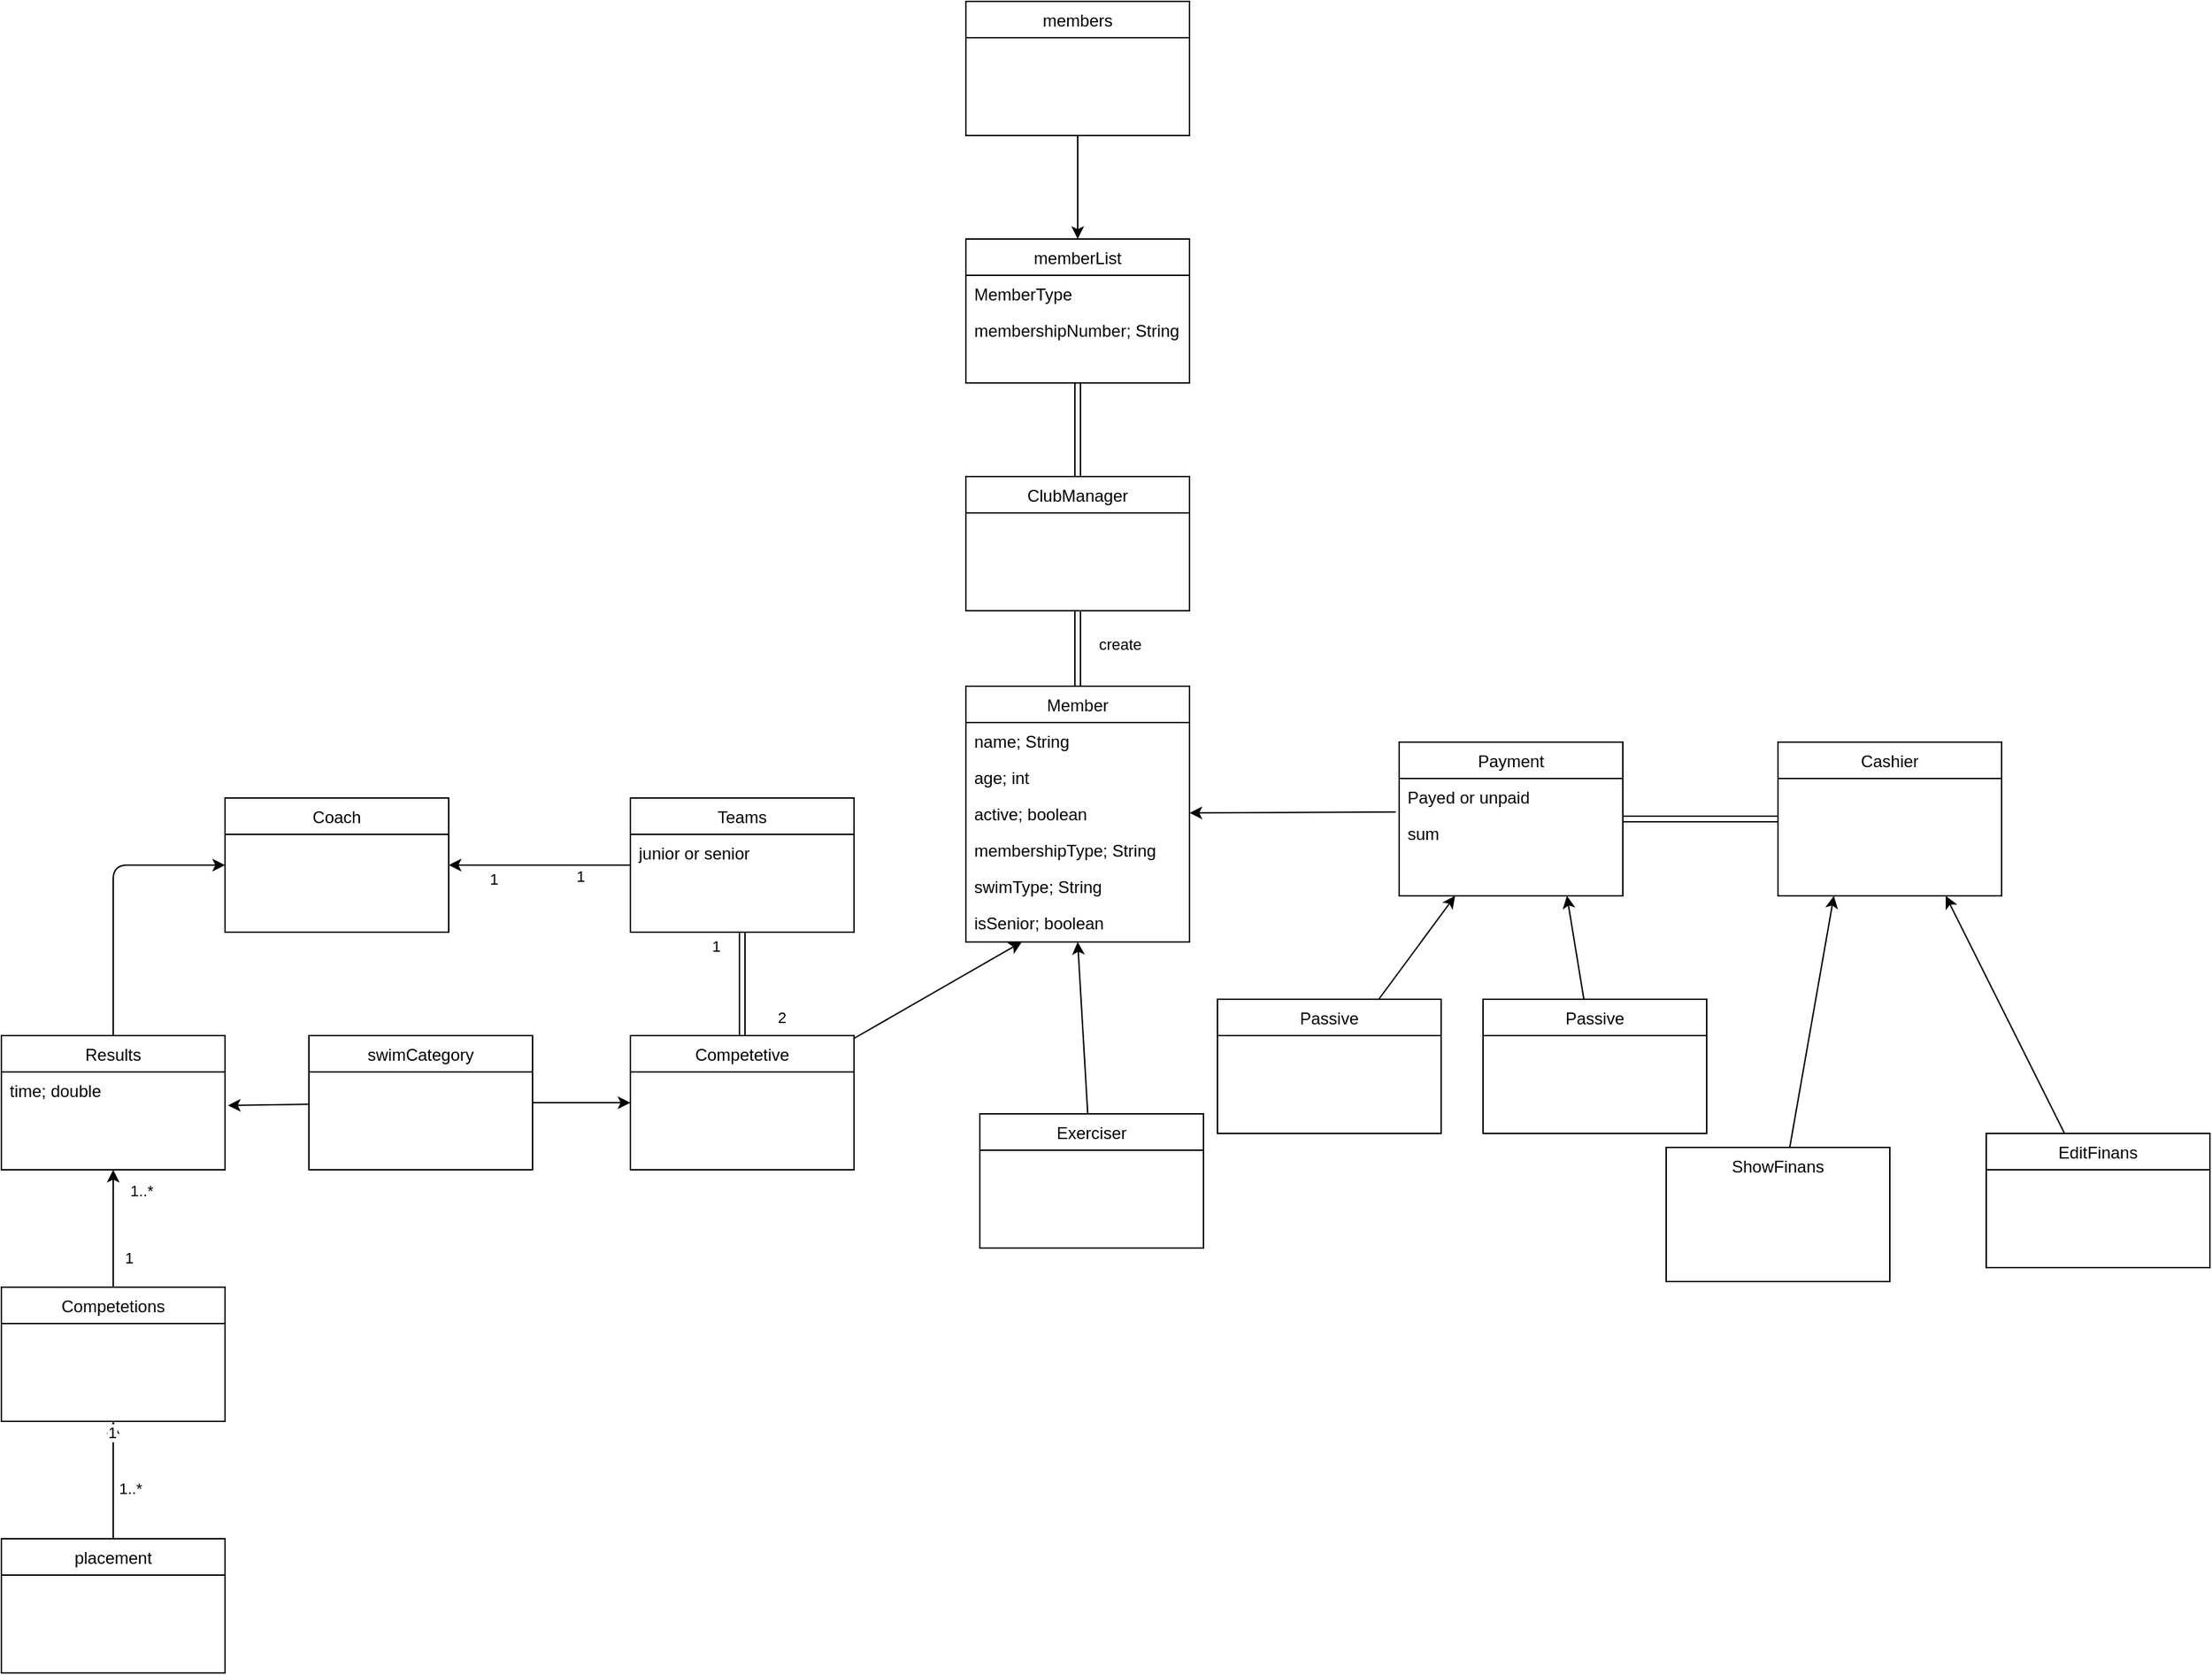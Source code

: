 <mxfile version="20.6.0" type="github">
  <diagram id="C5RBs43oDa-KdzZeNtuy" name="Page-1">
    <mxGraphModel dx="2178" dy="2090" grid="1" gridSize="10" guides="1" tooltips="1" connect="1" arrows="1" fold="1" page="1" pageScale="1" pageWidth="827" pageHeight="1169" math="0" shadow="0">
      <root>
        <mxCell id="WIyWlLk6GJQsqaUBKTNV-0" />
        <mxCell id="WIyWlLk6GJQsqaUBKTNV-1" parent="WIyWlLk6GJQsqaUBKTNV-0" />
        <mxCell id="PdugD3EPtKXio4C6VVR0-122" style="edgeStyle=none;shape=link;rounded=1;orthogonalLoop=1;jettySize=auto;html=1;entryX=0.5;entryY=1;entryDx=0;entryDy=0;" edge="1" parent="WIyWlLk6GJQsqaUBKTNV-1" source="cX0niRZGGtiStosXV-TN-9" target="PdugD3EPtKXio4C6VVR0-0">
          <mxGeometry relative="1" as="geometry" />
        </mxCell>
        <mxCell id="PdugD3EPtKXio4C6VVR0-138" value="create" style="edgeLabel;html=1;align=center;verticalAlign=middle;resizable=0;points=[];" vertex="1" connectable="0" parent="PdugD3EPtKXio4C6VVR0-122">
          <mxGeometry x="0.164" y="1" relative="1" as="geometry">
            <mxPoint x="31" y="1" as="offset" />
          </mxGeometry>
        </mxCell>
        <mxCell id="cX0niRZGGtiStosXV-TN-9" value="Member" style="swimlane;fontStyle=0;align=center;verticalAlign=top;childLayout=stackLayout;horizontal=1;startSize=26;horizontalStack=0;resizeParent=1;resizeLast=0;collapsible=1;marginBottom=0;rounded=0;shadow=0;strokeWidth=1;" parent="WIyWlLk6GJQsqaUBKTNV-1" vertex="1">
          <mxGeometry x="580" y="-530" width="160" height="183" as="geometry">
            <mxRectangle x="70" y="280" width="160" height="26" as="alternateBounds" />
          </mxGeometry>
        </mxCell>
        <mxCell id="cX0niRZGGtiStosXV-TN-10" value="name; String" style="text;align=left;verticalAlign=top;spacingLeft=4;spacingRight=4;overflow=hidden;rotatable=0;points=[[0,0.5],[1,0.5]];portConstraint=eastwest;" parent="cX0niRZGGtiStosXV-TN-9" vertex="1">
          <mxGeometry y="26" width="160" height="26" as="geometry" />
        </mxCell>
        <mxCell id="PdugD3EPtKXio4C6VVR0-20" value="age; int" style="text;align=left;verticalAlign=top;spacingLeft=4;spacingRight=4;overflow=hidden;rotatable=0;points=[[0,0.5],[1,0.5]];portConstraint=eastwest;" vertex="1" parent="cX0niRZGGtiStosXV-TN-9">
          <mxGeometry y="52" width="160" height="26" as="geometry" />
        </mxCell>
        <mxCell id="PdugD3EPtKXio4C6VVR0-21" value="active; boolean" style="text;align=left;verticalAlign=top;spacingLeft=4;spacingRight=4;overflow=hidden;rotatable=0;points=[[0,0.5],[1,0.5]];portConstraint=eastwest;" vertex="1" parent="cX0niRZGGtiStosXV-TN-9">
          <mxGeometry y="78" width="160" height="26" as="geometry" />
        </mxCell>
        <mxCell id="PdugD3EPtKXio4C6VVR0-23" value="membershipType; String" style="text;align=left;verticalAlign=top;spacingLeft=4;spacingRight=4;overflow=hidden;rotatable=0;points=[[0,0.5],[1,0.5]];portConstraint=eastwest;" vertex="1" parent="cX0niRZGGtiStosXV-TN-9">
          <mxGeometry y="104" width="160" height="26" as="geometry" />
        </mxCell>
        <mxCell id="PdugD3EPtKXio4C6VVR0-24" value="swimType; String" style="text;align=left;verticalAlign=top;spacingLeft=4;spacingRight=4;overflow=hidden;rotatable=0;points=[[0,0.5],[1,0.5]];portConstraint=eastwest;" vertex="1" parent="cX0niRZGGtiStosXV-TN-9">
          <mxGeometry y="130" width="160" height="26" as="geometry" />
        </mxCell>
        <mxCell id="PdugD3EPtKXio4C6VVR0-147" value="isSenior; boolean" style="text;align=left;verticalAlign=top;spacingLeft=4;spacingRight=4;overflow=hidden;rotatable=0;points=[[0,0.5],[1,0.5]];portConstraint=eastwest;" vertex="1" parent="cX0niRZGGtiStosXV-TN-9">
          <mxGeometry y="156" width="160" height="26" as="geometry" />
        </mxCell>
        <mxCell id="PdugD3EPtKXio4C6VVR0-123" style="edgeStyle=none;shape=link;rounded=1;orthogonalLoop=1;jettySize=auto;html=1;entryX=0.5;entryY=1;entryDx=0;entryDy=0;" edge="1" parent="WIyWlLk6GJQsqaUBKTNV-1" source="PdugD3EPtKXio4C6VVR0-0" target="PdugD3EPtKXio4C6VVR0-101">
          <mxGeometry relative="1" as="geometry" />
        </mxCell>
        <mxCell id="PdugD3EPtKXio4C6VVR0-0" value="ClubManager" style="swimlane;fontStyle=0;align=center;verticalAlign=top;childLayout=stackLayout;horizontal=1;startSize=26;horizontalStack=0;resizeParent=1;resizeLast=0;collapsible=1;marginBottom=0;rounded=0;shadow=0;strokeWidth=1;" vertex="1" parent="WIyWlLk6GJQsqaUBKTNV-1">
          <mxGeometry x="580" y="-680" width="160" height="96" as="geometry">
            <mxRectangle x="320" y="-900" width="160" height="26" as="alternateBounds" />
          </mxGeometry>
        </mxCell>
        <mxCell id="PdugD3EPtKXio4C6VVR0-5" value="Coach" style="swimlane;fontStyle=0;align=center;verticalAlign=top;childLayout=stackLayout;horizontal=1;startSize=26;horizontalStack=0;resizeParent=1;resizeLast=0;collapsible=1;marginBottom=0;rounded=0;shadow=0;strokeWidth=1;" vertex="1" parent="WIyWlLk6GJQsqaUBKTNV-1">
          <mxGeometry x="50" y="-450" width="160" height="96" as="geometry">
            <mxRectangle x="80" y="-900" width="160" height="26" as="alternateBounds" />
          </mxGeometry>
        </mxCell>
        <mxCell id="PdugD3EPtKXio4C6VVR0-10" value="Cashier" style="swimlane;fontStyle=0;align=center;verticalAlign=top;childLayout=stackLayout;horizontal=1;startSize=26;horizontalStack=0;resizeParent=1;resizeLast=0;collapsible=1;marginBottom=0;rounded=0;shadow=0;strokeWidth=1;" vertex="1" parent="WIyWlLk6GJQsqaUBKTNV-1">
          <mxGeometry x="1161" y="-490" width="160" height="110" as="geometry">
            <mxRectangle x="560" y="-900" width="160" height="26" as="alternateBounds" />
          </mxGeometry>
        </mxCell>
        <mxCell id="PdugD3EPtKXio4C6VVR0-116" style="edgeStyle=none;rounded=1;orthogonalLoop=1;jettySize=auto;html=1;entryX=0.25;entryY=1;entryDx=0;entryDy=0;" edge="1" parent="WIyWlLk6GJQsqaUBKTNV-1" source="PdugD3EPtKXio4C6VVR0-91" target="cX0niRZGGtiStosXV-TN-9">
          <mxGeometry relative="1" as="geometry" />
        </mxCell>
        <mxCell id="PdugD3EPtKXio4C6VVR0-167" style="edgeStyle=none;shape=link;rounded=1;orthogonalLoop=1;jettySize=auto;html=1;entryX=0.5;entryY=1;entryDx=0;entryDy=0;" edge="1" parent="WIyWlLk6GJQsqaUBKTNV-1" source="PdugD3EPtKXio4C6VVR0-91" target="PdugD3EPtKXio4C6VVR0-152">
          <mxGeometry relative="1" as="geometry" />
        </mxCell>
        <mxCell id="PdugD3EPtKXio4C6VVR0-182" value="2" style="edgeLabel;html=1;align=center;verticalAlign=middle;resizable=0;points=[];" vertex="1" connectable="0" parent="PdugD3EPtKXio4C6VVR0-167">
          <mxGeometry x="-0.737" relative="1" as="geometry">
            <mxPoint x="28" y="-4" as="offset" />
          </mxGeometry>
        </mxCell>
        <mxCell id="PdugD3EPtKXio4C6VVR0-183" value="1" style="edgeLabel;html=1;align=center;verticalAlign=middle;resizable=0;points=[];" vertex="1" connectable="0" parent="PdugD3EPtKXio4C6VVR0-167">
          <mxGeometry x="0.742" y="4" relative="1" as="geometry">
            <mxPoint x="-15" as="offset" />
          </mxGeometry>
        </mxCell>
        <mxCell id="PdugD3EPtKXio4C6VVR0-91" value="Competetive" style="swimlane;fontStyle=0;align=center;verticalAlign=top;childLayout=stackLayout;horizontal=1;startSize=26;horizontalStack=0;resizeParent=1;resizeLast=0;collapsible=1;marginBottom=0;rounded=0;shadow=0;strokeWidth=1;" vertex="1" parent="WIyWlLk6GJQsqaUBKTNV-1">
          <mxGeometry x="340" y="-280" width="160" height="96" as="geometry">
            <mxRectangle x="80" y="-900" width="160" height="26" as="alternateBounds" />
          </mxGeometry>
        </mxCell>
        <mxCell id="PdugD3EPtKXio4C6VVR0-207" style="edgeStyle=none;rounded=1;orthogonalLoop=1;jettySize=auto;html=1;entryX=0.25;entryY=1;entryDx=0;entryDy=0;" edge="1" parent="WIyWlLk6GJQsqaUBKTNV-1" source="PdugD3EPtKXio4C6VVR0-92" target="PdugD3EPtKXio4C6VVR0-94">
          <mxGeometry relative="1" as="geometry" />
        </mxCell>
        <mxCell id="PdugD3EPtKXio4C6VVR0-92" value="Passive" style="swimlane;fontStyle=0;align=center;verticalAlign=top;childLayout=stackLayout;horizontal=1;startSize=26;horizontalStack=0;resizeParent=1;resizeLast=0;collapsible=1;marginBottom=0;rounded=0;shadow=0;strokeWidth=1;" vertex="1" parent="WIyWlLk6GJQsqaUBKTNV-1">
          <mxGeometry x="760" y="-306" width="160" height="96" as="geometry">
            <mxRectangle x="80" y="-900" width="160" height="26" as="alternateBounds" />
          </mxGeometry>
        </mxCell>
        <mxCell id="PdugD3EPtKXio4C6VVR0-117" style="edgeStyle=none;rounded=1;orthogonalLoop=1;jettySize=auto;html=1;entryX=0.5;entryY=1;entryDx=0;entryDy=0;" edge="1" parent="WIyWlLk6GJQsqaUBKTNV-1" source="PdugD3EPtKXio4C6VVR0-93" target="cX0niRZGGtiStosXV-TN-9">
          <mxGeometry relative="1" as="geometry">
            <mxPoint x="660" y="-320" as="targetPoint" />
          </mxGeometry>
        </mxCell>
        <mxCell id="PdugD3EPtKXio4C6VVR0-93" value="Exerciser" style="swimlane;fontStyle=0;align=center;verticalAlign=top;childLayout=stackLayout;horizontal=1;startSize=26;horizontalStack=0;resizeParent=1;resizeLast=0;collapsible=1;marginBottom=0;rounded=0;shadow=0;strokeWidth=1;" vertex="1" parent="WIyWlLk6GJQsqaUBKTNV-1">
          <mxGeometry x="590" y="-224" width="160" height="96" as="geometry">
            <mxRectangle x="80" y="-900" width="160" height="26" as="alternateBounds" />
          </mxGeometry>
        </mxCell>
        <mxCell id="PdugD3EPtKXio4C6VVR0-120" style="edgeStyle=none;rounded=1;orthogonalLoop=1;jettySize=auto;html=1;entryX=0;entryY=0.5;entryDx=0;entryDy=0;shape=link;" edge="1" parent="WIyWlLk6GJQsqaUBKTNV-1" source="PdugD3EPtKXio4C6VVR0-94" target="PdugD3EPtKXio4C6VVR0-10">
          <mxGeometry relative="1" as="geometry" />
        </mxCell>
        <mxCell id="PdugD3EPtKXio4C6VVR0-94" value="Payment" style="swimlane;fontStyle=0;align=center;verticalAlign=top;childLayout=stackLayout;horizontal=1;startSize=26;horizontalStack=0;resizeParent=1;resizeLast=0;collapsible=1;marginBottom=0;rounded=0;shadow=0;strokeWidth=1;" vertex="1" parent="WIyWlLk6GJQsqaUBKTNV-1">
          <mxGeometry x="890" y="-490" width="160" height="110" as="geometry">
            <mxRectangle x="70" y="280" width="160" height="26" as="alternateBounds" />
          </mxGeometry>
        </mxCell>
        <mxCell id="PdugD3EPtKXio4C6VVR0-98" value="Payed or unpaid" style="text;align=left;verticalAlign=top;spacingLeft=4;spacingRight=4;overflow=hidden;rotatable=0;points=[[0,0.5],[1,0.5]];portConstraint=eastwest;" vertex="1" parent="PdugD3EPtKXio4C6VVR0-94">
          <mxGeometry y="26" width="160" height="26" as="geometry" />
        </mxCell>
        <mxCell id="PdugD3EPtKXio4C6VVR0-99" value="sum" style="text;align=left;verticalAlign=top;spacingLeft=4;spacingRight=4;overflow=hidden;rotatable=0;points=[[0,0.5],[1,0.5]];portConstraint=eastwest;" vertex="1" parent="PdugD3EPtKXio4C6VVR0-94">
          <mxGeometry y="52" width="160" height="26" as="geometry" />
        </mxCell>
        <mxCell id="PdugD3EPtKXio4C6VVR0-101" value="memberList" style="swimlane;fontStyle=0;align=center;verticalAlign=top;childLayout=stackLayout;horizontal=1;startSize=26;horizontalStack=0;resizeParent=1;resizeLast=0;collapsible=1;marginBottom=0;rounded=0;shadow=0;strokeWidth=1;" vertex="1" parent="WIyWlLk6GJQsqaUBKTNV-1">
          <mxGeometry x="580" y="-850" width="160" height="103" as="geometry">
            <mxRectangle x="70" y="280" width="160" height="26" as="alternateBounds" />
          </mxGeometry>
        </mxCell>
        <mxCell id="PdugD3EPtKXio4C6VVR0-102" value="MemberType" style="text;align=left;verticalAlign=top;spacingLeft=4;spacingRight=4;overflow=hidden;rotatable=0;points=[[0,0.5],[1,0.5]];portConstraint=eastwest;" vertex="1" parent="PdugD3EPtKXio4C6VVR0-101">
          <mxGeometry y="26" width="160" height="26" as="geometry" />
        </mxCell>
        <mxCell id="PdugD3EPtKXio4C6VVR0-107" value="membershipNumber; String" style="text;align=left;verticalAlign=top;spacingLeft=4;spacingRight=4;overflow=hidden;rotatable=0;points=[[0,0.5],[1,0.5]];portConstraint=eastwest;" vertex="1" parent="PdugD3EPtKXio4C6VVR0-101">
          <mxGeometry y="52" width="160" height="26" as="geometry" />
        </mxCell>
        <mxCell id="PdugD3EPtKXio4C6VVR0-113" style="edgeStyle=none;rounded=1;orthogonalLoop=1;jettySize=auto;html=1;entryX=0.25;entryY=1;entryDx=0;entryDy=0;" edge="1" parent="WIyWlLk6GJQsqaUBKTNV-1" source="PdugD3EPtKXio4C6VVR0-109" target="PdugD3EPtKXio4C6VVR0-10">
          <mxGeometry relative="1" as="geometry" />
        </mxCell>
        <mxCell id="PdugD3EPtKXio4C6VVR0-109" value="ShowFinans" style="swimlane;fontStyle=0;align=center;verticalAlign=top;childLayout=stackLayout;horizontal=1;startSize=26;horizontalStack=0;resizeParent=1;resizeLast=0;collapsible=1;marginBottom=0;rounded=0;shadow=0;strokeWidth=1;strokeColor=default;swimlaneLine=0;" vertex="1" parent="WIyWlLk6GJQsqaUBKTNV-1">
          <mxGeometry x="1081" y="-200" width="160" height="96" as="geometry">
            <mxRectangle x="80" y="-900" width="160" height="26" as="alternateBounds" />
          </mxGeometry>
        </mxCell>
        <mxCell id="PdugD3EPtKXio4C6VVR0-114" style="edgeStyle=none;rounded=1;orthogonalLoop=1;jettySize=auto;html=1;entryX=0.75;entryY=1;entryDx=0;entryDy=0;" edge="1" parent="WIyWlLk6GJQsqaUBKTNV-1" source="PdugD3EPtKXio4C6VVR0-110" target="PdugD3EPtKXio4C6VVR0-10">
          <mxGeometry relative="1" as="geometry" />
        </mxCell>
        <mxCell id="PdugD3EPtKXio4C6VVR0-110" value="EditFinans" style="swimlane;fontStyle=0;align=center;verticalAlign=top;childLayout=stackLayout;horizontal=1;startSize=26;horizontalStack=0;resizeParent=1;resizeLast=0;collapsible=1;marginBottom=0;rounded=0;shadow=0;strokeWidth=1;" vertex="1" parent="WIyWlLk6GJQsqaUBKTNV-1">
          <mxGeometry x="1310" y="-210" width="160" height="96" as="geometry">
            <mxRectangle x="80" y="-900" width="160" height="26" as="alternateBounds" />
          </mxGeometry>
        </mxCell>
        <mxCell id="PdugD3EPtKXio4C6VVR0-193" style="edgeStyle=orthogonalEdgeStyle;rounded=1;orthogonalLoop=1;jettySize=auto;html=1;entryX=0;entryY=0.5;entryDx=0;entryDy=0;" edge="1" parent="WIyWlLk6GJQsqaUBKTNV-1" source="PdugD3EPtKXio4C6VVR0-124" target="PdugD3EPtKXio4C6VVR0-5">
          <mxGeometry relative="1" as="geometry" />
        </mxCell>
        <mxCell id="PdugD3EPtKXio4C6VVR0-124" value="Results" style="swimlane;fontStyle=0;align=center;verticalAlign=top;childLayout=stackLayout;horizontal=1;startSize=26;horizontalStack=0;resizeParent=1;resizeLast=0;collapsible=1;marginBottom=0;rounded=0;shadow=0;strokeWidth=1;" vertex="1" parent="WIyWlLk6GJQsqaUBKTNV-1">
          <mxGeometry x="-110" y="-280" width="160" height="96" as="geometry">
            <mxRectangle x="80" y="-900" width="160" height="26" as="alternateBounds" />
          </mxGeometry>
        </mxCell>
        <mxCell id="PdugD3EPtKXio4C6VVR0-126" value="time; double" style="text;align=left;verticalAlign=top;spacingLeft=4;spacingRight=4;overflow=hidden;rotatable=0;points=[[0,0.5],[1,0.5]];portConstraint=eastwest;" vertex="1" parent="PdugD3EPtKXio4C6VVR0-124">
          <mxGeometry y="26" width="160" height="26" as="geometry" />
        </mxCell>
        <mxCell id="PdugD3EPtKXio4C6VVR0-185" style="edgeStyle=none;rounded=1;orthogonalLoop=1;jettySize=auto;html=1;entryX=0;entryY=0.5;entryDx=0;entryDy=0;" edge="1" parent="WIyWlLk6GJQsqaUBKTNV-1" source="PdugD3EPtKXio4C6VVR0-128" target="PdugD3EPtKXio4C6VVR0-91">
          <mxGeometry relative="1" as="geometry" />
        </mxCell>
        <mxCell id="PdugD3EPtKXio4C6VVR0-195" style="rounded=1;orthogonalLoop=1;jettySize=auto;html=1;entryX=1.013;entryY=0.923;entryDx=0;entryDy=0;entryPerimeter=0;" edge="1" parent="WIyWlLk6GJQsqaUBKTNV-1" source="PdugD3EPtKXio4C6VVR0-128" target="PdugD3EPtKXio4C6VVR0-126">
          <mxGeometry relative="1" as="geometry" />
        </mxCell>
        <mxCell id="PdugD3EPtKXio4C6VVR0-128" value="swimCategory" style="swimlane;fontStyle=0;align=center;verticalAlign=top;childLayout=stackLayout;horizontal=1;startSize=26;horizontalStack=0;resizeParent=1;resizeLast=0;collapsible=1;marginBottom=0;rounded=0;shadow=0;strokeWidth=1;" vertex="1" parent="WIyWlLk6GJQsqaUBKTNV-1">
          <mxGeometry x="110" y="-280" width="160" height="96" as="geometry">
            <mxRectangle x="80" y="-900" width="160" height="26" as="alternateBounds" />
          </mxGeometry>
        </mxCell>
        <mxCell id="PdugD3EPtKXio4C6VVR0-140" style="edgeStyle=orthogonalEdgeStyle;rounded=1;orthogonalLoop=1;jettySize=auto;html=1;entryX=0.5;entryY=0;entryDx=0;entryDy=0;" edge="1" parent="WIyWlLk6GJQsqaUBKTNV-1" source="PdugD3EPtKXio4C6VVR0-139" target="PdugD3EPtKXio4C6VVR0-101">
          <mxGeometry relative="1" as="geometry" />
        </mxCell>
        <mxCell id="PdugD3EPtKXio4C6VVR0-139" value="members" style="swimlane;fontStyle=0;align=center;verticalAlign=top;childLayout=stackLayout;horizontal=1;startSize=26;horizontalStack=0;resizeParent=1;resizeLast=0;collapsible=1;marginBottom=0;rounded=0;shadow=0;strokeWidth=1;" vertex="1" parent="WIyWlLk6GJQsqaUBKTNV-1">
          <mxGeometry x="580" y="-1020" width="160" height="96" as="geometry">
            <mxRectangle x="320" y="-900" width="160" height="26" as="alternateBounds" />
          </mxGeometry>
        </mxCell>
        <mxCell id="PdugD3EPtKXio4C6VVR0-187" style="edgeStyle=none;rounded=1;orthogonalLoop=1;jettySize=auto;html=1;entryX=0.5;entryY=1;entryDx=0;entryDy=0;" edge="1" parent="WIyWlLk6GJQsqaUBKTNV-1" source="PdugD3EPtKXio4C6VVR0-141" target="PdugD3EPtKXio4C6VVR0-124">
          <mxGeometry relative="1" as="geometry" />
        </mxCell>
        <mxCell id="PdugD3EPtKXio4C6VVR0-188" value="1" style="edgeLabel;html=1;align=center;verticalAlign=middle;resizable=0;points=[];" vertex="1" connectable="0" parent="PdugD3EPtKXio4C6VVR0-187">
          <mxGeometry x="-0.644" y="1" relative="1" as="geometry">
            <mxPoint x="12" y="-6" as="offset" />
          </mxGeometry>
        </mxCell>
        <mxCell id="PdugD3EPtKXio4C6VVR0-191" value="1..*" style="edgeLabel;html=1;align=center;verticalAlign=middle;resizable=0;points=[];" vertex="1" connectable="0" parent="PdugD3EPtKXio4C6VVR0-187">
          <mxGeometry x="0.754" y="-3" relative="1" as="geometry">
            <mxPoint x="17" y="4" as="offset" />
          </mxGeometry>
        </mxCell>
        <mxCell id="PdugD3EPtKXio4C6VVR0-141" value="Competetions" style="swimlane;fontStyle=0;align=center;verticalAlign=top;childLayout=stackLayout;horizontal=1;startSize=26;horizontalStack=0;resizeParent=1;resizeLast=0;collapsible=1;marginBottom=0;rounded=0;shadow=0;strokeWidth=1;" vertex="1" parent="WIyWlLk6GJQsqaUBKTNV-1">
          <mxGeometry x="-110" y="-100" width="160" height="96" as="geometry">
            <mxRectangle x="80" y="-900" width="160" height="26" as="alternateBounds" />
          </mxGeometry>
        </mxCell>
        <mxCell id="PdugD3EPtKXio4C6VVR0-178" style="edgeStyle=none;rounded=1;orthogonalLoop=1;jettySize=auto;html=1;entryX=1;entryY=0.5;entryDx=0;entryDy=0;" edge="1" parent="WIyWlLk6GJQsqaUBKTNV-1" source="PdugD3EPtKXio4C6VVR0-152" target="PdugD3EPtKXio4C6VVR0-5">
          <mxGeometry relative="1" as="geometry">
            <mxPoint x="260" y="-412" as="targetPoint" />
          </mxGeometry>
        </mxCell>
        <mxCell id="PdugD3EPtKXio4C6VVR0-180" value="1" style="edgeLabel;html=1;align=center;verticalAlign=middle;resizable=0;points=[];" vertex="1" connectable="0" parent="PdugD3EPtKXio4C6VVR0-178">
          <mxGeometry x="0.551" y="-1" relative="1" as="geometry">
            <mxPoint x="3" y="11" as="offset" />
          </mxGeometry>
        </mxCell>
        <mxCell id="PdugD3EPtKXio4C6VVR0-181" value="1" style="edgeLabel;html=1;align=center;verticalAlign=middle;resizable=0;points=[];" vertex="1" connectable="0" parent="PdugD3EPtKXio4C6VVR0-178">
          <mxGeometry x="-0.591" y="-2" relative="1" as="geometry">
            <mxPoint x="-10" y="10" as="offset" />
          </mxGeometry>
        </mxCell>
        <mxCell id="PdugD3EPtKXio4C6VVR0-152" value="Teams" style="swimlane;fontStyle=0;align=center;verticalAlign=top;childLayout=stackLayout;horizontal=1;startSize=26;horizontalStack=0;resizeParent=1;resizeLast=0;collapsible=1;marginBottom=0;rounded=0;shadow=0;strokeWidth=1;" vertex="1" parent="WIyWlLk6GJQsqaUBKTNV-1">
          <mxGeometry x="340" y="-450" width="160" height="96" as="geometry">
            <mxRectangle x="80" y="-900" width="160" height="26" as="alternateBounds" />
          </mxGeometry>
        </mxCell>
        <mxCell id="PdugD3EPtKXio4C6VVR0-153" value="junior or senior" style="text;align=left;verticalAlign=top;spacingLeft=4;spacingRight=4;overflow=hidden;rotatable=0;points=[[0,0.5],[1,0.5]];portConstraint=eastwest;" vertex="1" parent="PdugD3EPtKXio4C6VVR0-152">
          <mxGeometry y="26" width="160" height="26" as="geometry" />
        </mxCell>
        <mxCell id="PdugD3EPtKXio4C6VVR0-166" style="edgeStyle=none;shape=link;rounded=1;orthogonalLoop=1;jettySize=auto;html=1;exitX=0.25;exitY=0;exitDx=0;exitDy=0;" edge="1" parent="WIyWlLk6GJQsqaUBKTNV-1" source="PdugD3EPtKXio4C6VVR0-5" target="PdugD3EPtKXio4C6VVR0-5">
          <mxGeometry relative="1" as="geometry" />
        </mxCell>
        <mxCell id="PdugD3EPtKXio4C6VVR0-186" style="edgeStyle=none;rounded=1;orthogonalLoop=1;jettySize=auto;html=1;entryX=0.5;entryY=1;entryDx=0;entryDy=0;" edge="1" parent="WIyWlLk6GJQsqaUBKTNV-1" source="PdugD3EPtKXio4C6VVR0-173" target="PdugD3EPtKXio4C6VVR0-141">
          <mxGeometry relative="1" as="geometry" />
        </mxCell>
        <mxCell id="PdugD3EPtKXio4C6VVR0-189" value="1..*" style="edgeLabel;html=1;align=center;verticalAlign=middle;resizable=0;points=[];" vertex="1" connectable="0" parent="PdugD3EPtKXio4C6VVR0-186">
          <mxGeometry x="-0.439" y="1" relative="1" as="geometry">
            <mxPoint x="13" y="-13" as="offset" />
          </mxGeometry>
        </mxCell>
        <mxCell id="PdugD3EPtKXio4C6VVR0-190" value="1" style="edgeLabel;html=1;align=center;verticalAlign=middle;resizable=0;points=[];" vertex="1" connectable="0" parent="PdugD3EPtKXio4C6VVR0-186">
          <mxGeometry x="0.596" y="1" relative="1" as="geometry">
            <mxPoint y="-9" as="offset" />
          </mxGeometry>
        </mxCell>
        <mxCell id="PdugD3EPtKXio4C6VVR0-173" value="placement" style="swimlane;fontStyle=0;align=center;verticalAlign=top;childLayout=stackLayout;horizontal=1;startSize=26;horizontalStack=0;resizeParent=1;resizeLast=0;collapsible=1;marginBottom=0;rounded=0;shadow=0;strokeWidth=1;" vertex="1" parent="WIyWlLk6GJQsqaUBKTNV-1">
          <mxGeometry x="-110" y="80" width="160" height="96" as="geometry">
            <mxRectangle x="80" y="-900" width="160" height="26" as="alternateBounds" />
          </mxGeometry>
        </mxCell>
        <mxCell id="PdugD3EPtKXio4C6VVR0-179" style="edgeStyle=none;rounded=1;orthogonalLoop=1;jettySize=auto;html=1;exitX=0.75;exitY=0;exitDx=0;exitDy=0;" edge="1" parent="WIyWlLk6GJQsqaUBKTNV-1" source="PdugD3EPtKXio4C6VVR0-152" target="PdugD3EPtKXio4C6VVR0-152">
          <mxGeometry relative="1" as="geometry" />
        </mxCell>
        <mxCell id="PdugD3EPtKXio4C6VVR0-118" style="edgeStyle=none;rounded=1;orthogonalLoop=1;jettySize=auto;html=1;exitX=-0.015;exitY=-0.077;exitDx=0;exitDy=0;exitPerimeter=0;" edge="1" parent="WIyWlLk6GJQsqaUBKTNV-1" source="PdugD3EPtKXio4C6VVR0-99" target="PdugD3EPtKXio4C6VVR0-21">
          <mxGeometry relative="1" as="geometry" />
        </mxCell>
        <mxCell id="PdugD3EPtKXio4C6VVR0-208" style="edgeStyle=none;rounded=1;orthogonalLoop=1;jettySize=auto;html=1;entryX=0.75;entryY=1;entryDx=0;entryDy=0;" edge="1" parent="WIyWlLk6GJQsqaUBKTNV-1" source="PdugD3EPtKXio4C6VVR0-206" target="PdugD3EPtKXio4C6VVR0-94">
          <mxGeometry relative="1" as="geometry" />
        </mxCell>
        <mxCell id="PdugD3EPtKXio4C6VVR0-206" value="Passive" style="swimlane;fontStyle=0;align=center;verticalAlign=top;childLayout=stackLayout;horizontal=1;startSize=26;horizontalStack=0;resizeParent=1;resizeLast=0;collapsible=1;marginBottom=0;rounded=0;shadow=0;strokeWidth=1;" vertex="1" parent="WIyWlLk6GJQsqaUBKTNV-1">
          <mxGeometry x="950" y="-306" width="160" height="96" as="geometry">
            <mxRectangle x="80" y="-900" width="160" height="26" as="alternateBounds" />
          </mxGeometry>
        </mxCell>
      </root>
    </mxGraphModel>
  </diagram>
</mxfile>
